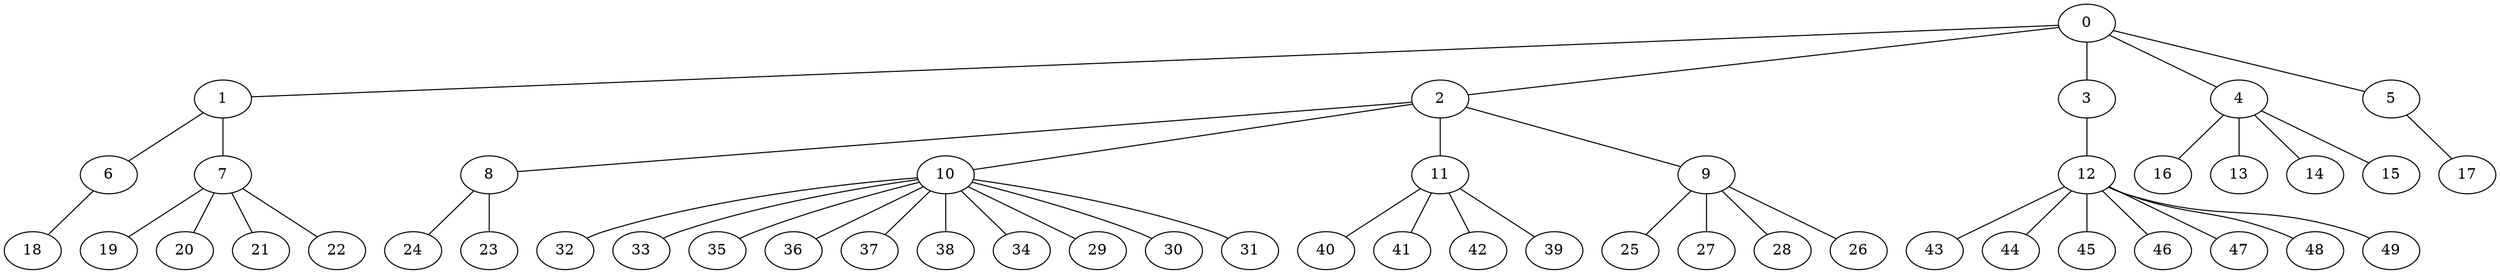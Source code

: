 
graph graphname {
    0 -- 1
0 -- 2
0 -- 3
0 -- 4
0 -- 5
1 -- 6
1 -- 7
2 -- 8
2 -- 10
2 -- 11
2 -- 9
3 -- 12
4 -- 16
4 -- 13
4 -- 14
4 -- 15
5 -- 17
6 -- 18
7 -- 19
7 -- 20
7 -- 21
7 -- 22
8 -- 24
8 -- 23
9 -- 25
9 -- 27
9 -- 28
9 -- 26
10 -- 32
10 -- 33
10 -- 35
10 -- 36
10 -- 37
10 -- 38
10 -- 34
10 -- 29
10 -- 30
10 -- 31
11 -- 40
11 -- 41
11 -- 42
11 -- 39
12 -- 43
12 -- 44
12 -- 45
12 -- 46
12 -- 47
12 -- 48
12 -- 49

}
